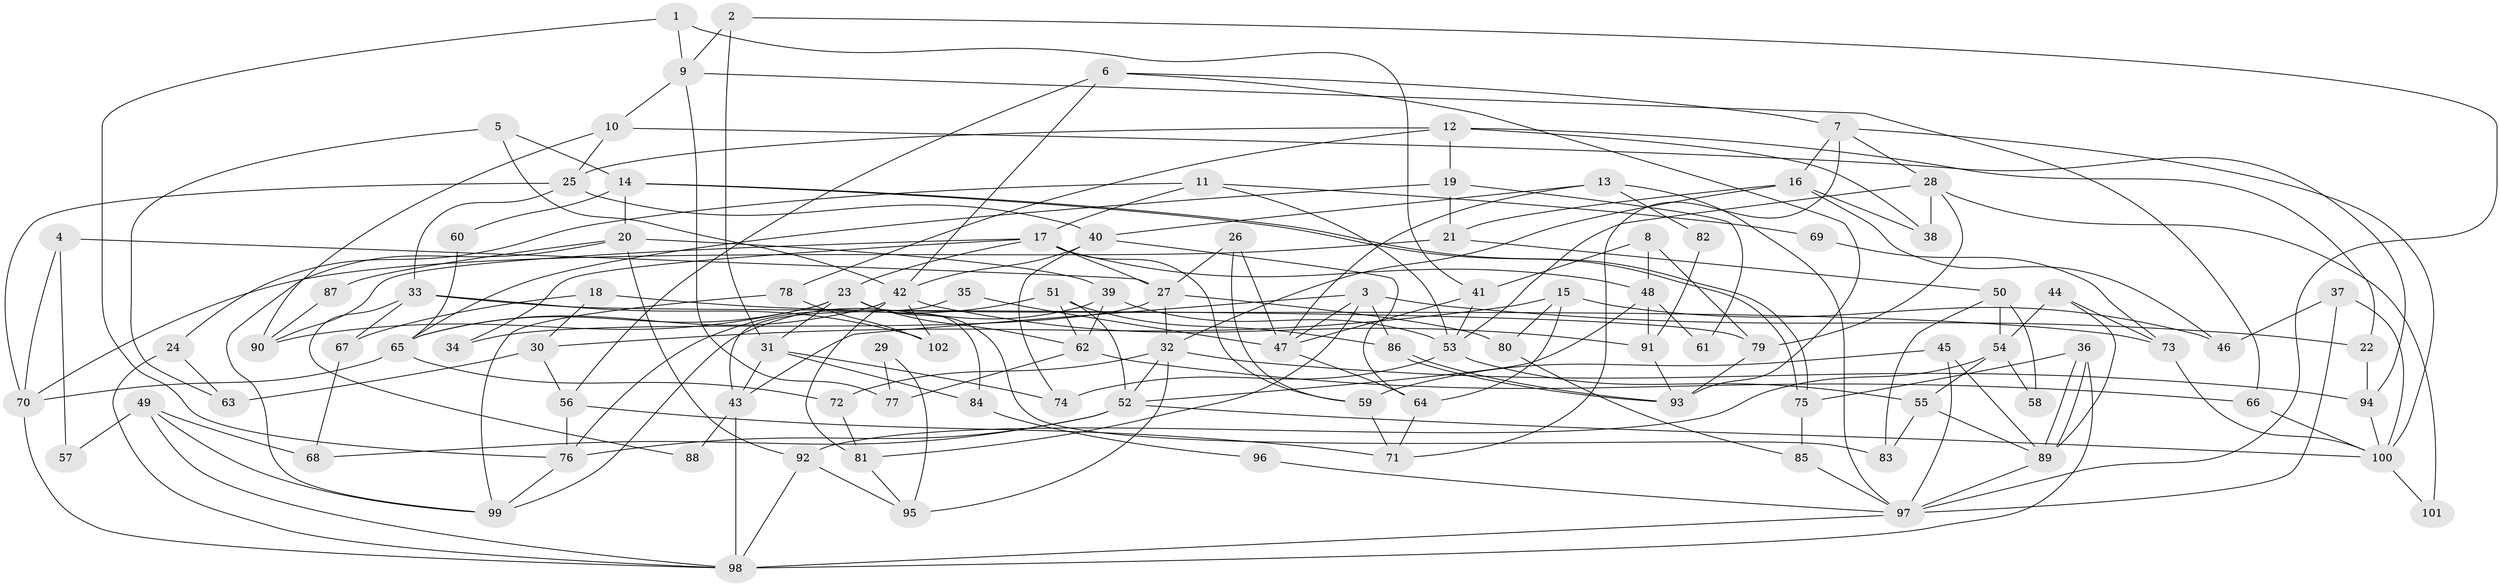 // coarse degree distribution, {4: 0.16666666666666666, 2: 0.23333333333333334, 1: 0.03333333333333333, 6: 0.23333333333333334, 9: 0.06666666666666667, 8: 0.03333333333333333, 3: 0.06666666666666667, 5: 0.03333333333333333, 10: 0.1, 16: 0.03333333333333333}
// Generated by graph-tools (version 1.1) at 2025/55/03/04/25 21:55:06]
// undirected, 102 vertices, 204 edges
graph export_dot {
graph [start="1"]
  node [color=gray90,style=filled];
  1;
  2;
  3;
  4;
  5;
  6;
  7;
  8;
  9;
  10;
  11;
  12;
  13;
  14;
  15;
  16;
  17;
  18;
  19;
  20;
  21;
  22;
  23;
  24;
  25;
  26;
  27;
  28;
  29;
  30;
  31;
  32;
  33;
  34;
  35;
  36;
  37;
  38;
  39;
  40;
  41;
  42;
  43;
  44;
  45;
  46;
  47;
  48;
  49;
  50;
  51;
  52;
  53;
  54;
  55;
  56;
  57;
  58;
  59;
  60;
  61;
  62;
  63;
  64;
  65;
  66;
  67;
  68;
  69;
  70;
  71;
  72;
  73;
  74;
  75;
  76;
  77;
  78;
  79;
  80;
  81;
  82;
  83;
  84;
  85;
  86;
  87;
  88;
  89;
  90;
  91;
  92;
  93;
  94;
  95;
  96;
  97;
  98;
  99;
  100;
  101;
  102;
  1 -- 76;
  1 -- 9;
  1 -- 41;
  2 -- 31;
  2 -- 97;
  2 -- 9;
  3 -- 22;
  3 -- 47;
  3 -- 43;
  3 -- 81;
  3 -- 86;
  4 -- 70;
  4 -- 27;
  4 -- 57;
  5 -- 14;
  5 -- 42;
  5 -- 63;
  6 -- 7;
  6 -- 42;
  6 -- 56;
  6 -- 93;
  7 -- 16;
  7 -- 100;
  7 -- 28;
  7 -- 71;
  8 -- 79;
  8 -- 48;
  8 -- 41;
  9 -- 10;
  9 -- 66;
  9 -- 77;
  10 -- 25;
  10 -- 94;
  10 -- 90;
  11 -- 24;
  11 -- 53;
  11 -- 17;
  11 -- 69;
  12 -- 25;
  12 -- 19;
  12 -- 22;
  12 -- 38;
  12 -- 78;
  13 -- 97;
  13 -- 40;
  13 -- 47;
  13 -- 82;
  14 -- 75;
  14 -- 75;
  14 -- 20;
  14 -- 60;
  15 -- 64;
  15 -- 80;
  15 -- 30;
  15 -- 46;
  16 -- 38;
  16 -- 32;
  16 -- 21;
  16 -- 46;
  17 -- 59;
  17 -- 23;
  17 -- 27;
  17 -- 34;
  17 -- 48;
  17 -- 90;
  18 -- 73;
  18 -- 30;
  18 -- 67;
  19 -- 21;
  19 -- 65;
  19 -- 61;
  20 -- 99;
  20 -- 39;
  20 -- 87;
  20 -- 92;
  21 -- 50;
  21 -- 70;
  22 -- 94;
  23 -- 90;
  23 -- 31;
  23 -- 62;
  23 -- 65;
  23 -- 83;
  23 -- 84;
  24 -- 98;
  24 -- 63;
  25 -- 33;
  25 -- 40;
  25 -- 70;
  26 -- 27;
  26 -- 47;
  26 -- 59;
  27 -- 32;
  27 -- 34;
  27 -- 80;
  28 -- 53;
  28 -- 38;
  28 -- 79;
  28 -- 101;
  29 -- 77;
  29 -- 95;
  30 -- 56;
  30 -- 63;
  31 -- 43;
  31 -- 74;
  31 -- 84;
  32 -- 72;
  32 -- 95;
  32 -- 52;
  32 -- 94;
  33 -- 102;
  33 -- 79;
  33 -- 67;
  33 -- 88;
  35 -- 43;
  35 -- 47;
  36 -- 89;
  36 -- 89;
  36 -- 98;
  36 -- 75;
  37 -- 46;
  37 -- 100;
  37 -- 97;
  39 -- 62;
  39 -- 99;
  39 -- 53;
  40 -- 42;
  40 -- 74;
  40 -- 64;
  41 -- 47;
  41 -- 53;
  42 -- 65;
  42 -- 91;
  42 -- 81;
  42 -- 102;
  43 -- 98;
  43 -- 88;
  44 -- 89;
  44 -- 54;
  44 -- 73;
  45 -- 97;
  45 -- 59;
  45 -- 89;
  47 -- 64;
  48 -- 52;
  48 -- 61;
  48 -- 91;
  49 -- 68;
  49 -- 98;
  49 -- 57;
  49 -- 99;
  50 -- 83;
  50 -- 54;
  50 -- 58;
  51 -- 86;
  51 -- 52;
  51 -- 62;
  51 -- 76;
  52 -- 76;
  52 -- 68;
  52 -- 100;
  53 -- 55;
  53 -- 74;
  54 -- 55;
  54 -- 92;
  54 -- 58;
  55 -- 89;
  55 -- 83;
  56 -- 71;
  56 -- 76;
  59 -- 71;
  60 -- 65;
  62 -- 66;
  62 -- 77;
  64 -- 71;
  65 -- 70;
  65 -- 72;
  66 -- 100;
  67 -- 68;
  69 -- 73;
  70 -- 98;
  72 -- 81;
  73 -- 100;
  75 -- 85;
  76 -- 99;
  78 -- 99;
  78 -- 102;
  79 -- 93;
  80 -- 85;
  81 -- 95;
  82 -- 91;
  84 -- 96;
  85 -- 97;
  86 -- 93;
  86 -- 93;
  87 -- 90;
  89 -- 97;
  91 -- 93;
  92 -- 98;
  92 -- 95;
  94 -- 100;
  96 -- 97;
  97 -- 98;
  100 -- 101;
}
